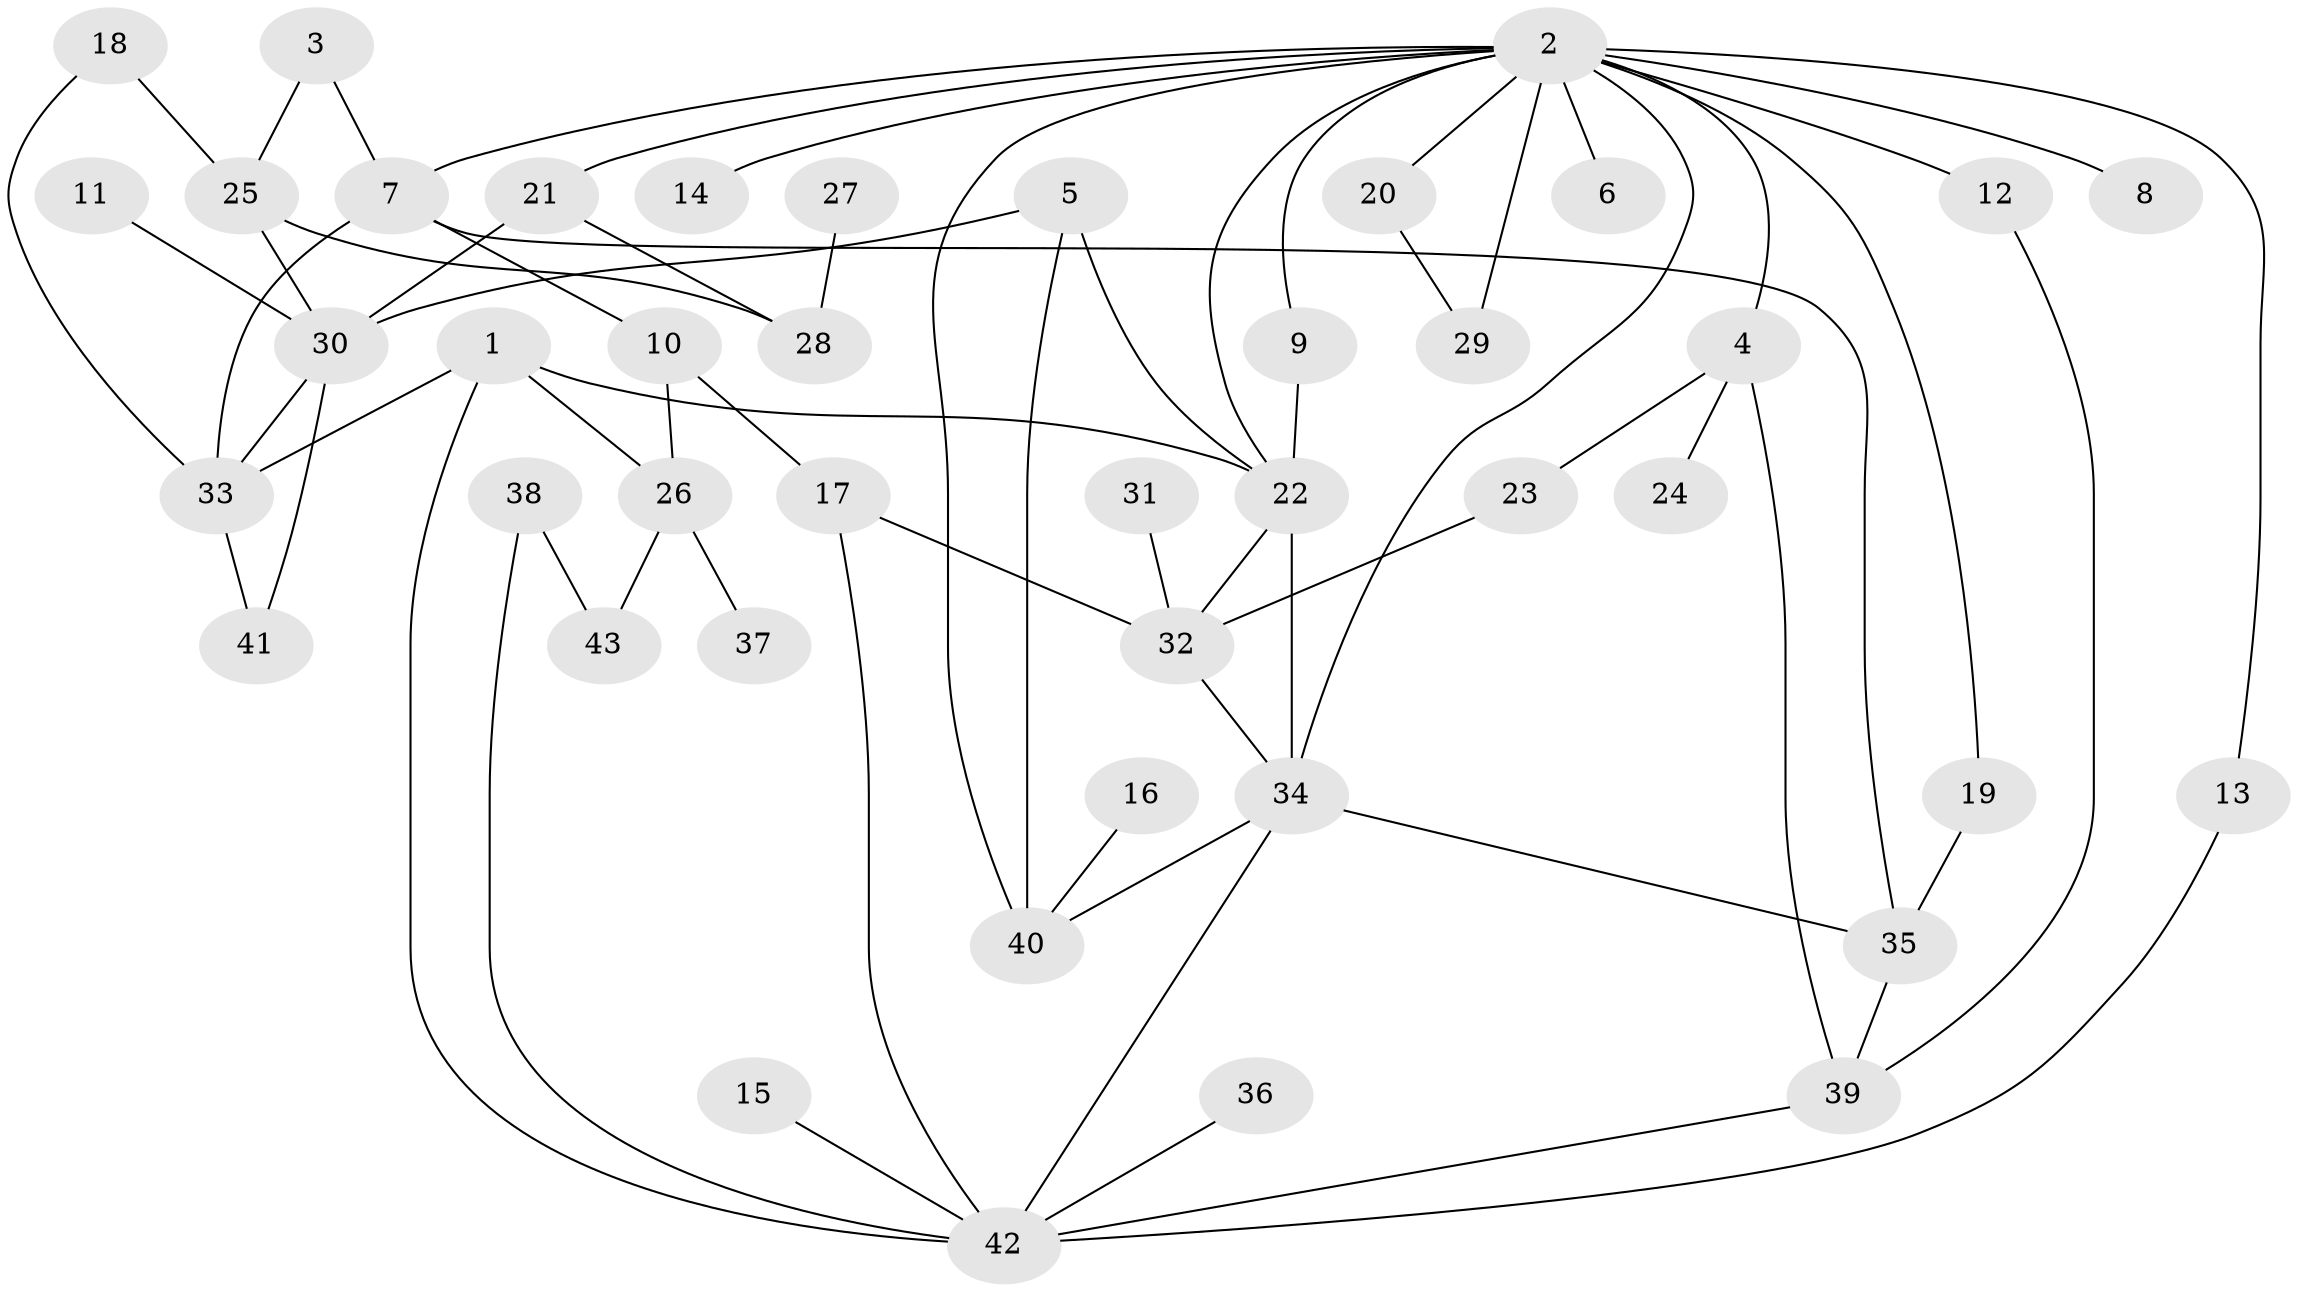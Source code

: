 // original degree distribution, {8: 0.023529411764705882, 4: 0.16470588235294117, 7: 0.011764705882352941, 5: 0.058823529411764705, 1: 0.25882352941176473, 2: 0.35294117647058826, 6: 0.011764705882352941, 3: 0.11764705882352941}
// Generated by graph-tools (version 1.1) at 2025/25/03/09/25 03:25:28]
// undirected, 43 vertices, 67 edges
graph export_dot {
graph [start="1"]
  node [color=gray90,style=filled];
  1;
  2;
  3;
  4;
  5;
  6;
  7;
  8;
  9;
  10;
  11;
  12;
  13;
  14;
  15;
  16;
  17;
  18;
  19;
  20;
  21;
  22;
  23;
  24;
  25;
  26;
  27;
  28;
  29;
  30;
  31;
  32;
  33;
  34;
  35;
  36;
  37;
  38;
  39;
  40;
  41;
  42;
  43;
  1 -- 22 [weight=1.0];
  1 -- 26 [weight=1.0];
  1 -- 33 [weight=1.0];
  1 -- 42 [weight=1.0];
  2 -- 4 [weight=1.0];
  2 -- 6 [weight=1.0];
  2 -- 7 [weight=1.0];
  2 -- 8 [weight=1.0];
  2 -- 9 [weight=1.0];
  2 -- 12 [weight=2.0];
  2 -- 13 [weight=1.0];
  2 -- 14 [weight=1.0];
  2 -- 19 [weight=1.0];
  2 -- 20 [weight=1.0];
  2 -- 21 [weight=1.0];
  2 -- 22 [weight=1.0];
  2 -- 29 [weight=1.0];
  2 -- 34 [weight=1.0];
  2 -- 40 [weight=1.0];
  3 -- 7 [weight=1.0];
  3 -- 25 [weight=1.0];
  4 -- 23 [weight=1.0];
  4 -- 24 [weight=1.0];
  4 -- 39 [weight=1.0];
  5 -- 22 [weight=1.0];
  5 -- 30 [weight=2.0];
  5 -- 40 [weight=1.0];
  7 -- 10 [weight=1.0];
  7 -- 33 [weight=1.0];
  7 -- 35 [weight=1.0];
  9 -- 22 [weight=1.0];
  10 -- 17 [weight=1.0];
  10 -- 26 [weight=1.0];
  11 -- 30 [weight=1.0];
  12 -- 39 [weight=1.0];
  13 -- 42 [weight=1.0];
  15 -- 42 [weight=1.0];
  16 -- 40 [weight=1.0];
  17 -- 32 [weight=1.0];
  17 -- 42 [weight=1.0];
  18 -- 25 [weight=1.0];
  18 -- 33 [weight=1.0];
  19 -- 35 [weight=1.0];
  20 -- 29 [weight=1.0];
  21 -- 28 [weight=1.0];
  21 -- 30 [weight=1.0];
  22 -- 32 [weight=1.0];
  22 -- 34 [weight=1.0];
  23 -- 32 [weight=1.0];
  25 -- 28 [weight=1.0];
  25 -- 30 [weight=1.0];
  26 -- 37 [weight=1.0];
  26 -- 43 [weight=1.0];
  27 -- 28 [weight=1.0];
  30 -- 33 [weight=1.0];
  30 -- 41 [weight=1.0];
  31 -- 32 [weight=1.0];
  32 -- 34 [weight=1.0];
  33 -- 41 [weight=1.0];
  34 -- 35 [weight=1.0];
  34 -- 40 [weight=1.0];
  34 -- 42 [weight=1.0];
  35 -- 39 [weight=1.0];
  36 -- 42 [weight=1.0];
  38 -- 42 [weight=1.0];
  38 -- 43 [weight=1.0];
  39 -- 42 [weight=1.0];
}
